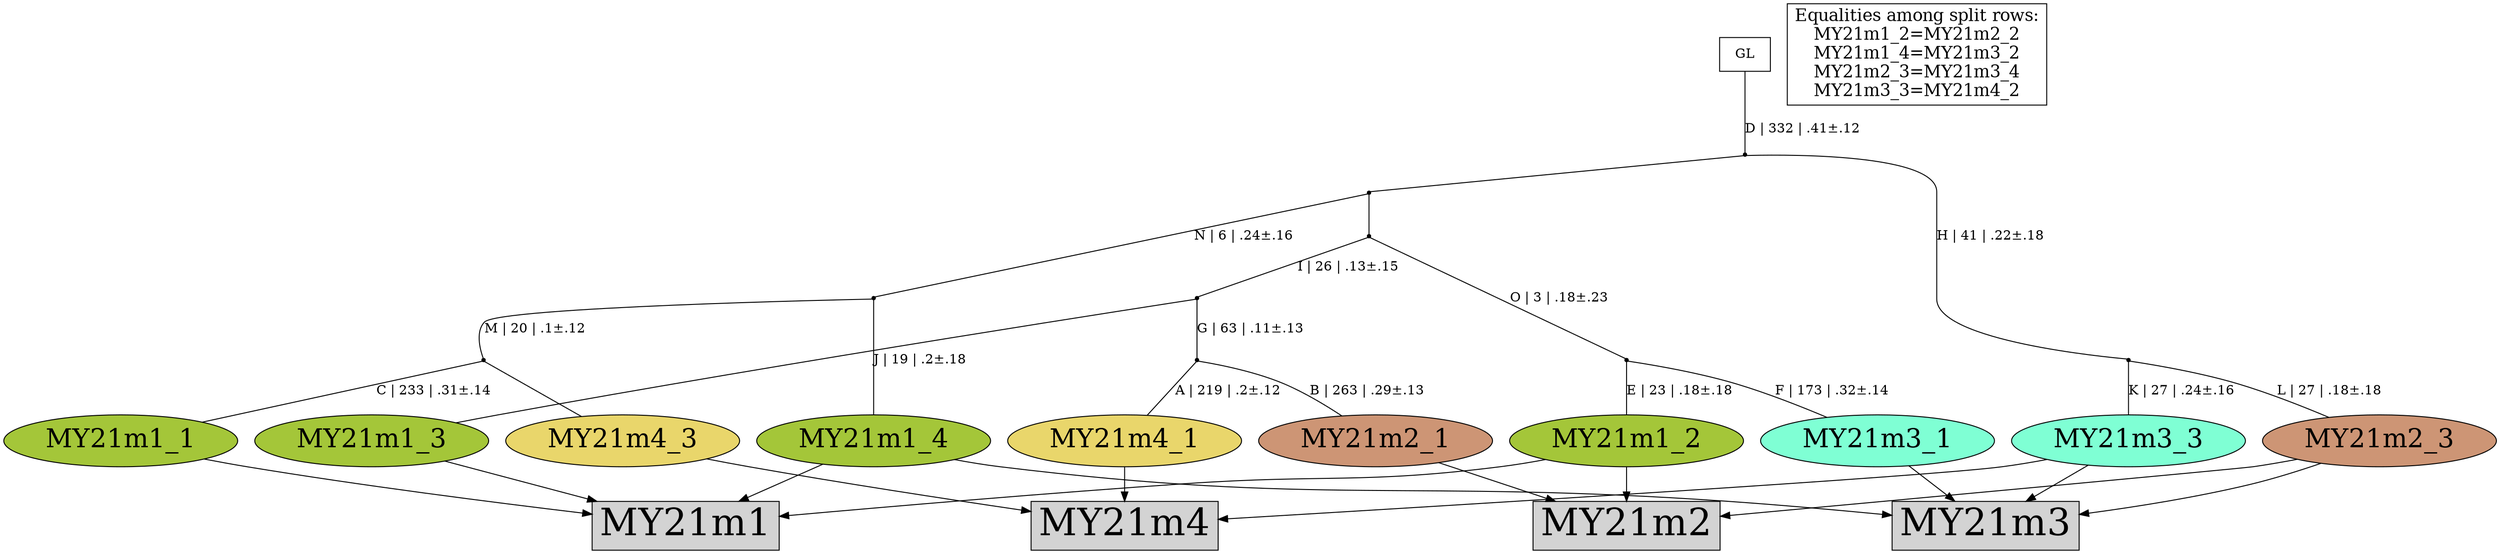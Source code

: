 digraph {
rowMY21m1[label="MY21m1",shape=box,style=filled,fontsize=40];
rowMY21m2[label="MY21m2",shape=box,style=filled,fontsize=40];
rowMY21m3[label="MY21m3",shape=box,style=filled,fontsize=40];
rowMY21m4[label="MY21m4",shape=box,style=filled,fontsize=40];
MY21m1_1[label="MY21m1_1",shape=oval,style=filled,fontsize=28,fillcolor="#a4c639"];
MY21m1_2[label="MY21m1_2",shape=oval,style=filled,fontsize=28,fillcolor="#a4c639"];
MY21m1_3[label="MY21m1_3",shape=oval,style=filled,fontsize=28,fillcolor="#a4c639"];
MY21m1_4[label="MY21m1_4",shape=oval,style=filled,fontsize=28,fillcolor="#a4c639"];
MY21m2_1[label="MY21m2_1",shape=oval,style=filled,fontsize=28,fillcolor="#cd9575"];
MY21m2_3[label="MY21m2_3",shape=oval,style=filled,fontsize=28,fillcolor="#cd9575"];
MY21m3_1[label="MY21m3_1",shape=oval,style=filled,fontsize=28,fillcolor="#7fffd4"];
MY21m3_3[label="MY21m3_3",shape=oval,style=filled,fontsize=28,fillcolor="#7fffd4"];
MY21m4_1[label="MY21m4_1",shape=oval,style=filled,fontsize=28,fillcolor="#e9d66b"];
MY21m4_3[label="MY21m4_3",shape=oval,style=filled,fontsize=28,fillcolor="#e9d66b"];
MY21m1_1 -> rowMY21m1[arrowhead="normal"];
MY21m1_2 -> rowMY21m1[arrowhead="normal"];
MY21m1_3 -> rowMY21m1[arrowhead="normal"];
MY21m1_4 -> rowMY21m1[arrowhead="normal"];
MY21m2_1 -> rowMY21m2[arrowhead="normal"];
MY21m1_2 -> rowMY21m2[arrowhead="normal"];
MY21m2_3 -> rowMY21m2[arrowhead="normal"];
MY21m3_1 -> rowMY21m3[arrowhead="normal"];
MY21m1_4 -> rowMY21m3[arrowhead="normal"];
MY21m3_3 -> rowMY21m3[arrowhead="normal"];
MY21m2_3 -> rowMY21m3[arrowhead="normal"];
MY21m4_1 -> rowMY21m4[arrowhead="normal"];
MY21m3_3 -> rowMY21m4[arrowhead="normal"];
MY21m4_3 -> rowMY21m4[arrowhead="normal"];
{rank = same;MY21m1_1;MY21m1_2;MY21m1_3;MY21m1_4;MY21m2_1;MY21m2_3;MY21m3_1;MY21m3_3;MY21m4_1;MY21m4_3;}
legend[label="Equalities among split rows:
MY21m1_2=MY21m2_2
MY21m1_4=MY21m3_2
MY21m2_3=MY21m3_4
MY21m3_3=MY21m4_2
",shape=box,fontsize=18];
Int1[shape=point,style=filled,fillcolor=black,label=""];
Int1 -> MY21m2_1[arrowhead=none, label="B | 263 | .29±.13"];
Int1 -> MY21m4_1[arrowhead=none, label="A | 219 | .2±.12"];
Int2[shape=point,style=filled,fillcolor=black,label=""];
Int2 -> MY21m1_1[arrowhead=none, label="C | 233 | .31±.14"];
Int2 -> MY21m4_3[arrowhead=none, label=""];
Int3[shape=point,style=filled,fillcolor=black,label=""];
Int3 -> MY21m2_3[arrowhead=none, label="L | 27 | .18±.18"];
Int3 -> MY21m3_3[arrowhead=none, label="K | 27 | .24±.16"];
Int4[shape=point,style=filled,fillcolor=black,label=""];
Int4 -> MY21m1_4[arrowhead=none, label="J | 19 | .2±.18"];
Int4 -> Int2[arrowhead=none, label="M | 20 | .1±.12"];
Int5[shape=point,style=filled,fillcolor=black,label=""];
Int5 -> MY21m1_3[arrowhead=none, label=""];
Int5 -> Int1[arrowhead=none, label="G | 63 | .11±.13"];
Int6[shape=point,style=filled,fillcolor=black,label=""];
Int6 -> MY21m1_2[arrowhead=none, label="E | 23 | .18±.18"];
Int6 -> MY21m3_1[arrowhead=none, label="F | 173 | .32±.14"];
Int7[shape=point,style=filled,fillcolor=black,label=""];
Int7 -> Int5[arrowhead=none, label="I | 26 | .13±.15"];
Int7 -> Int6[arrowhead=none, label="O | 3 | .18±.23"];
Int8[shape=point,style=filled,fillcolor=black,label=""];
Int8 -> Int4[arrowhead=none, label="N | 6 | .24±.16"];
Int8 -> Int7[arrowhead=none, label=""];
Int9[shape=point,style=filled,fillcolor=black,label=""];
Int9 -> Int3[arrowhead=none, label="H | 41 | .22±.18"];
Int9 -> Int8[arrowhead=none, label=""];
GL[label="GL",shape=box,style=filled,fillcolor=white];
GL -> Int9[arrowhead=none, label="D | 332 | .41±.12"];
}